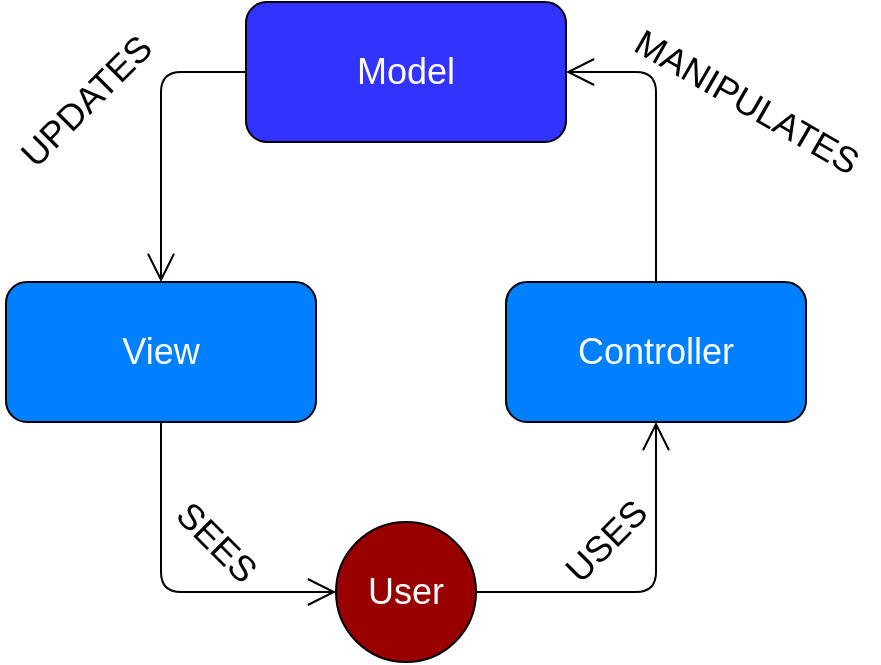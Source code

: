 <mxfile version="14.0.5" type="device"><diagram id="BZV82a3vqQ-s2wErvcXe" name="Page-1"><mxGraphModel dx="1108" dy="482" grid="1" gridSize="10" guides="1" tooltips="1" connect="1" arrows="1" fold="1" page="1" pageScale="1" pageWidth="2336" pageHeight="1654" math="0" shadow="0"><root><mxCell id="0"/><mxCell id="1" parent="0"/><mxCell id="I8kKQ44XEj7eOgU8PEEE-1" value="&lt;font style=&quot;font-size: 18px&quot; color=&quot;#ffffff&quot;&gt;Model&lt;br&gt;&lt;/font&gt;" style="rounded=1;whiteSpace=wrap;html=1;strokeColor=#000000;fillColor=#3333FF;" vertex="1" parent="1"><mxGeometry x="420" y="60" width="160" height="70" as="geometry"/></mxCell><mxCell id="I8kKQ44XEj7eOgU8PEEE-2" value="&lt;font style=&quot;font-size: 18px&quot; color=&quot;#ffffff&quot;&gt;View&lt;/font&gt;&lt;font style=&quot;font-size: 18px&quot; color=&quot;#ffffff&quot;&gt;&lt;br&gt;&lt;/font&gt;" style="rounded=1;whiteSpace=wrap;html=1;strokeColor=#000000;fillColor=#007FFF;" vertex="1" parent="1"><mxGeometry x="300" y="200" width="155" height="70" as="geometry"/></mxCell><mxCell id="I8kKQ44XEj7eOgU8PEEE-5" value="&lt;font style=&quot;font-size: 18px&quot; color=&quot;#ffffff&quot;&gt;Controller&lt;br&gt;&lt;/font&gt;" style="rounded=1;whiteSpace=wrap;html=1;strokeColor=#000000;fillColor=#007FFF;" vertex="1" parent="1"><mxGeometry x="550" y="200" width="150" height="70" as="geometry"/></mxCell><mxCell id="I8kKQ44XEj7eOgU8PEEE-6" value="&lt;font color=&quot;#ffffff&quot; style=&quot;font-size: 18px&quot;&gt;User&lt;/font&gt;" style="ellipse;whiteSpace=wrap;html=1;aspect=fixed;strokeColor=#000000;fillColor=#990000;" vertex="1" parent="1"><mxGeometry x="465" y="320" width="70" height="70" as="geometry"/></mxCell><mxCell id="I8kKQ44XEj7eOgU8PEEE-7" value="" style="endArrow=open;endFill=1;endSize=12;html=1;entryX=0.5;entryY=0;entryDx=0;entryDy=0;exitX=0;exitY=0.5;exitDx=0;exitDy=0;edgeStyle=orthogonalEdgeStyle;" edge="1" parent="1" source="I8kKQ44XEj7eOgU8PEEE-1" target="I8kKQ44XEj7eOgU8PEEE-2"><mxGeometry width="160" relative="1" as="geometry"><mxPoint x="210" y="120" as="sourcePoint"/><mxPoint x="360" y="130" as="targetPoint"/></mxGeometry></mxCell><mxCell id="I8kKQ44XEj7eOgU8PEEE-8" value="" style="endArrow=open;endFill=1;endSize=12;html=1;exitX=0.5;exitY=0;exitDx=0;exitDy=0;entryX=1;entryY=0.5;entryDx=0;entryDy=0;edgeStyle=orthogonalEdgeStyle;" edge="1" parent="1" source="I8kKQ44XEj7eOgU8PEEE-5" target="I8kKQ44XEj7eOgU8PEEE-1"><mxGeometry width="160" relative="1" as="geometry"><mxPoint x="480" y="230" as="sourcePoint"/><mxPoint x="640" y="230" as="targetPoint"/></mxGeometry></mxCell><mxCell id="I8kKQ44XEj7eOgU8PEEE-9" value="" style="endArrow=open;endFill=1;endSize=12;html=1;exitX=0.5;exitY=1;exitDx=0;exitDy=0;entryX=0;entryY=0.5;entryDx=0;entryDy=0;edgeStyle=orthogonalEdgeStyle;" edge="1" parent="1" source="I8kKQ44XEj7eOgU8PEEE-2" target="I8kKQ44XEj7eOgU8PEEE-6"><mxGeometry width="160" relative="1" as="geometry"><mxPoint x="480" y="230" as="sourcePoint"/><mxPoint x="640" y="230" as="targetPoint"/></mxGeometry></mxCell><mxCell id="I8kKQ44XEj7eOgU8PEEE-10" value="" style="endArrow=open;endFill=1;endSize=12;html=1;exitX=1;exitY=0.5;exitDx=0;exitDy=0;entryX=0.5;entryY=1;entryDx=0;entryDy=0;edgeStyle=orthogonalEdgeStyle;" edge="1" parent="1" source="I8kKQ44XEj7eOgU8PEEE-6" target="I8kKQ44XEj7eOgU8PEEE-5"><mxGeometry width="160" relative="1" as="geometry"><mxPoint x="480" y="230" as="sourcePoint"/><mxPoint x="640" y="230" as="targetPoint"/></mxGeometry></mxCell><mxCell id="I8kKQ44XEj7eOgU8PEEE-11" value="&lt;font style=&quot;font-size: 18px&quot;&gt;SEES&lt;/font&gt;" style="text;html=1;resizable=0;autosize=1;align=center;verticalAlign=middle;points=[];fillColor=none;strokeColor=none;rounded=0;rotation=45;" vertex="1" parent="1"><mxGeometry x="375" y="320" width="60" height="20" as="geometry"/></mxCell><mxCell id="I8kKQ44XEj7eOgU8PEEE-13" value="&lt;font style=&quot;font-size: 18px&quot;&gt;USES&lt;/font&gt;" style="text;html=1;resizable=0;autosize=1;align=center;verticalAlign=middle;points=[];fillColor=none;strokeColor=none;rounded=0;rotation=-45;" vertex="1" parent="1"><mxGeometry x="570" y="320" width="60" height="20" as="geometry"/></mxCell><mxCell id="I8kKQ44XEj7eOgU8PEEE-14" value="&lt;font style=&quot;font-size: 18px&quot;&gt;UPDATES&lt;/font&gt;" style="text;html=1;resizable=0;autosize=1;align=center;verticalAlign=middle;points=[];fillColor=none;strokeColor=none;rounded=0;rotation=-45;" vertex="1" parent="1"><mxGeometry x="290" y="100" width="100" height="20" as="geometry"/></mxCell><mxCell id="I8kKQ44XEj7eOgU8PEEE-15" value="&lt;span style=&quot;font-size: 18px&quot;&gt;MANIPULATES&lt;/span&gt;" style="text;html=1;resizable=0;autosize=1;align=center;verticalAlign=middle;points=[];fillColor=none;strokeColor=none;rounded=0;rotation=30;" vertex="1" parent="1"><mxGeometry x="600" y="100" width="140" height="20" as="geometry"/></mxCell></root></mxGraphModel></diagram></mxfile>